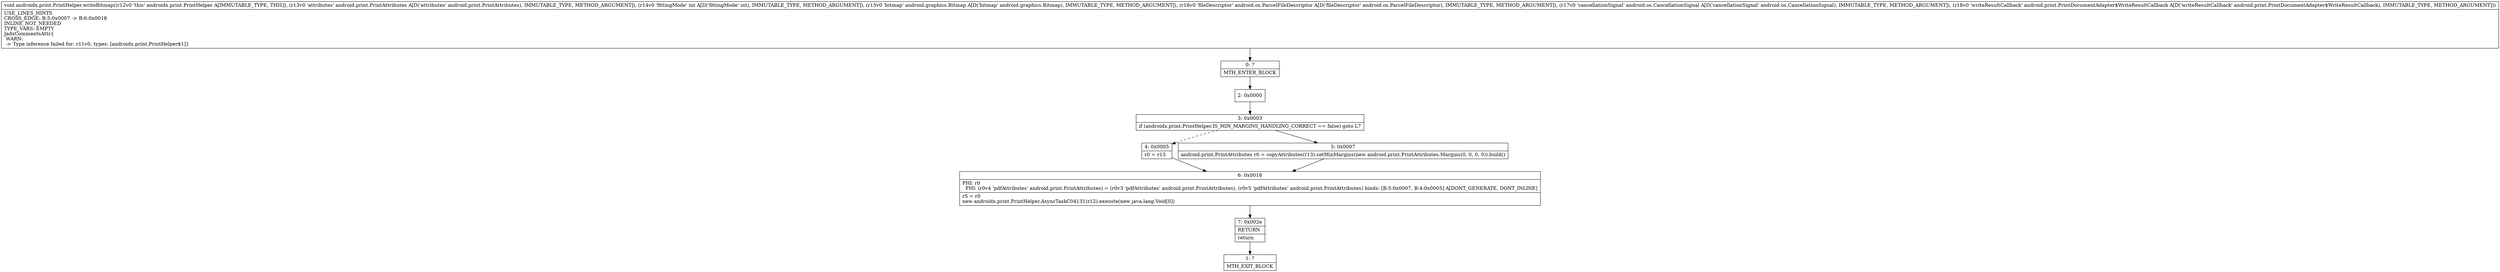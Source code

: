 digraph "CFG forandroidx.print.PrintHelper.writeBitmap(Landroid\/print\/PrintAttributes;ILandroid\/graphics\/Bitmap;Landroid\/os\/ParcelFileDescriptor;Landroid\/os\/CancellationSignal;Landroid\/print\/PrintDocumentAdapter$WriteResultCallback;)V" {
Node_0 [shape=record,label="{0\:\ ?|MTH_ENTER_BLOCK\l}"];
Node_2 [shape=record,label="{2\:\ 0x0000}"];
Node_3 [shape=record,label="{3\:\ 0x0003|if (androidx.print.PrintHelper.IS_MIN_MARGINS_HANDLING_CORRECT == false) goto L7\l}"];
Node_4 [shape=record,label="{4\:\ 0x0005|r0 = r13\l}"];
Node_6 [shape=record,label="{6\:\ 0x0018|PHI: r0 \l  PHI: (r0v4 'pdfAttributes' android.print.PrintAttributes) = (r0v3 'pdfAttributes' android.print.PrintAttributes), (r0v5 'pdfAttributes' android.print.PrintAttributes) binds: [B:5:0x0007, B:4:0x0005] A[DONT_GENERATE, DONT_INLINE]\l|r5 = r0\lnew androidx.print.PrintHelper.AsyncTaskC04131(r12).execute(new java.lang.Void[0])\l}"];
Node_7 [shape=record,label="{7\:\ 0x002e|RETURN\l|return\l}"];
Node_1 [shape=record,label="{1\:\ ?|MTH_EXIT_BLOCK\l}"];
Node_5 [shape=record,label="{5\:\ 0x0007|android.print.PrintAttributes r0 = copyAttributes(r13).setMinMargins(new android.print.PrintAttributes.Margins(0, 0, 0, 0)).build()\l}"];
MethodNode[shape=record,label="{void androidx.print.PrintHelper.writeBitmap((r12v0 'this' androidx.print.PrintHelper A[IMMUTABLE_TYPE, THIS]), (r13v0 'attributes' android.print.PrintAttributes A[D('attributes' android.print.PrintAttributes), IMMUTABLE_TYPE, METHOD_ARGUMENT]), (r14v0 'fittingMode' int A[D('fittingMode' int), IMMUTABLE_TYPE, METHOD_ARGUMENT]), (r15v0 'bitmap' android.graphics.Bitmap A[D('bitmap' android.graphics.Bitmap), IMMUTABLE_TYPE, METHOD_ARGUMENT]), (r16v0 'fileDescriptor' android.os.ParcelFileDescriptor A[D('fileDescriptor' android.os.ParcelFileDescriptor), IMMUTABLE_TYPE, METHOD_ARGUMENT]), (r17v0 'cancellationSignal' android.os.CancellationSignal A[D('cancellationSignal' android.os.CancellationSignal), IMMUTABLE_TYPE, METHOD_ARGUMENT]), (r18v0 'writeResultCallback' android.print.PrintDocumentAdapter$WriteResultCallback A[D('writeResultCallback' android.print.PrintDocumentAdapter$WriteResultCallback), IMMUTABLE_TYPE, METHOD_ARGUMENT]))  | USE_LINES_HINTS\lCROSS_EDGE: B:5:0x0007 \-\> B:6:0x0018\lINLINE_NOT_NEEDED\lTYPE_VARS: EMPTY\lJadxCommentsAttr\{\l WARN: \l \-\> Type inference failed for: r11v0, types: [androidx.print.PrintHelper$1]\}\l}"];
MethodNode -> Node_0;Node_0 -> Node_2;
Node_2 -> Node_3;
Node_3 -> Node_4[style=dashed];
Node_3 -> Node_5;
Node_4 -> Node_6;
Node_6 -> Node_7;
Node_7 -> Node_1;
Node_5 -> Node_6;
}

